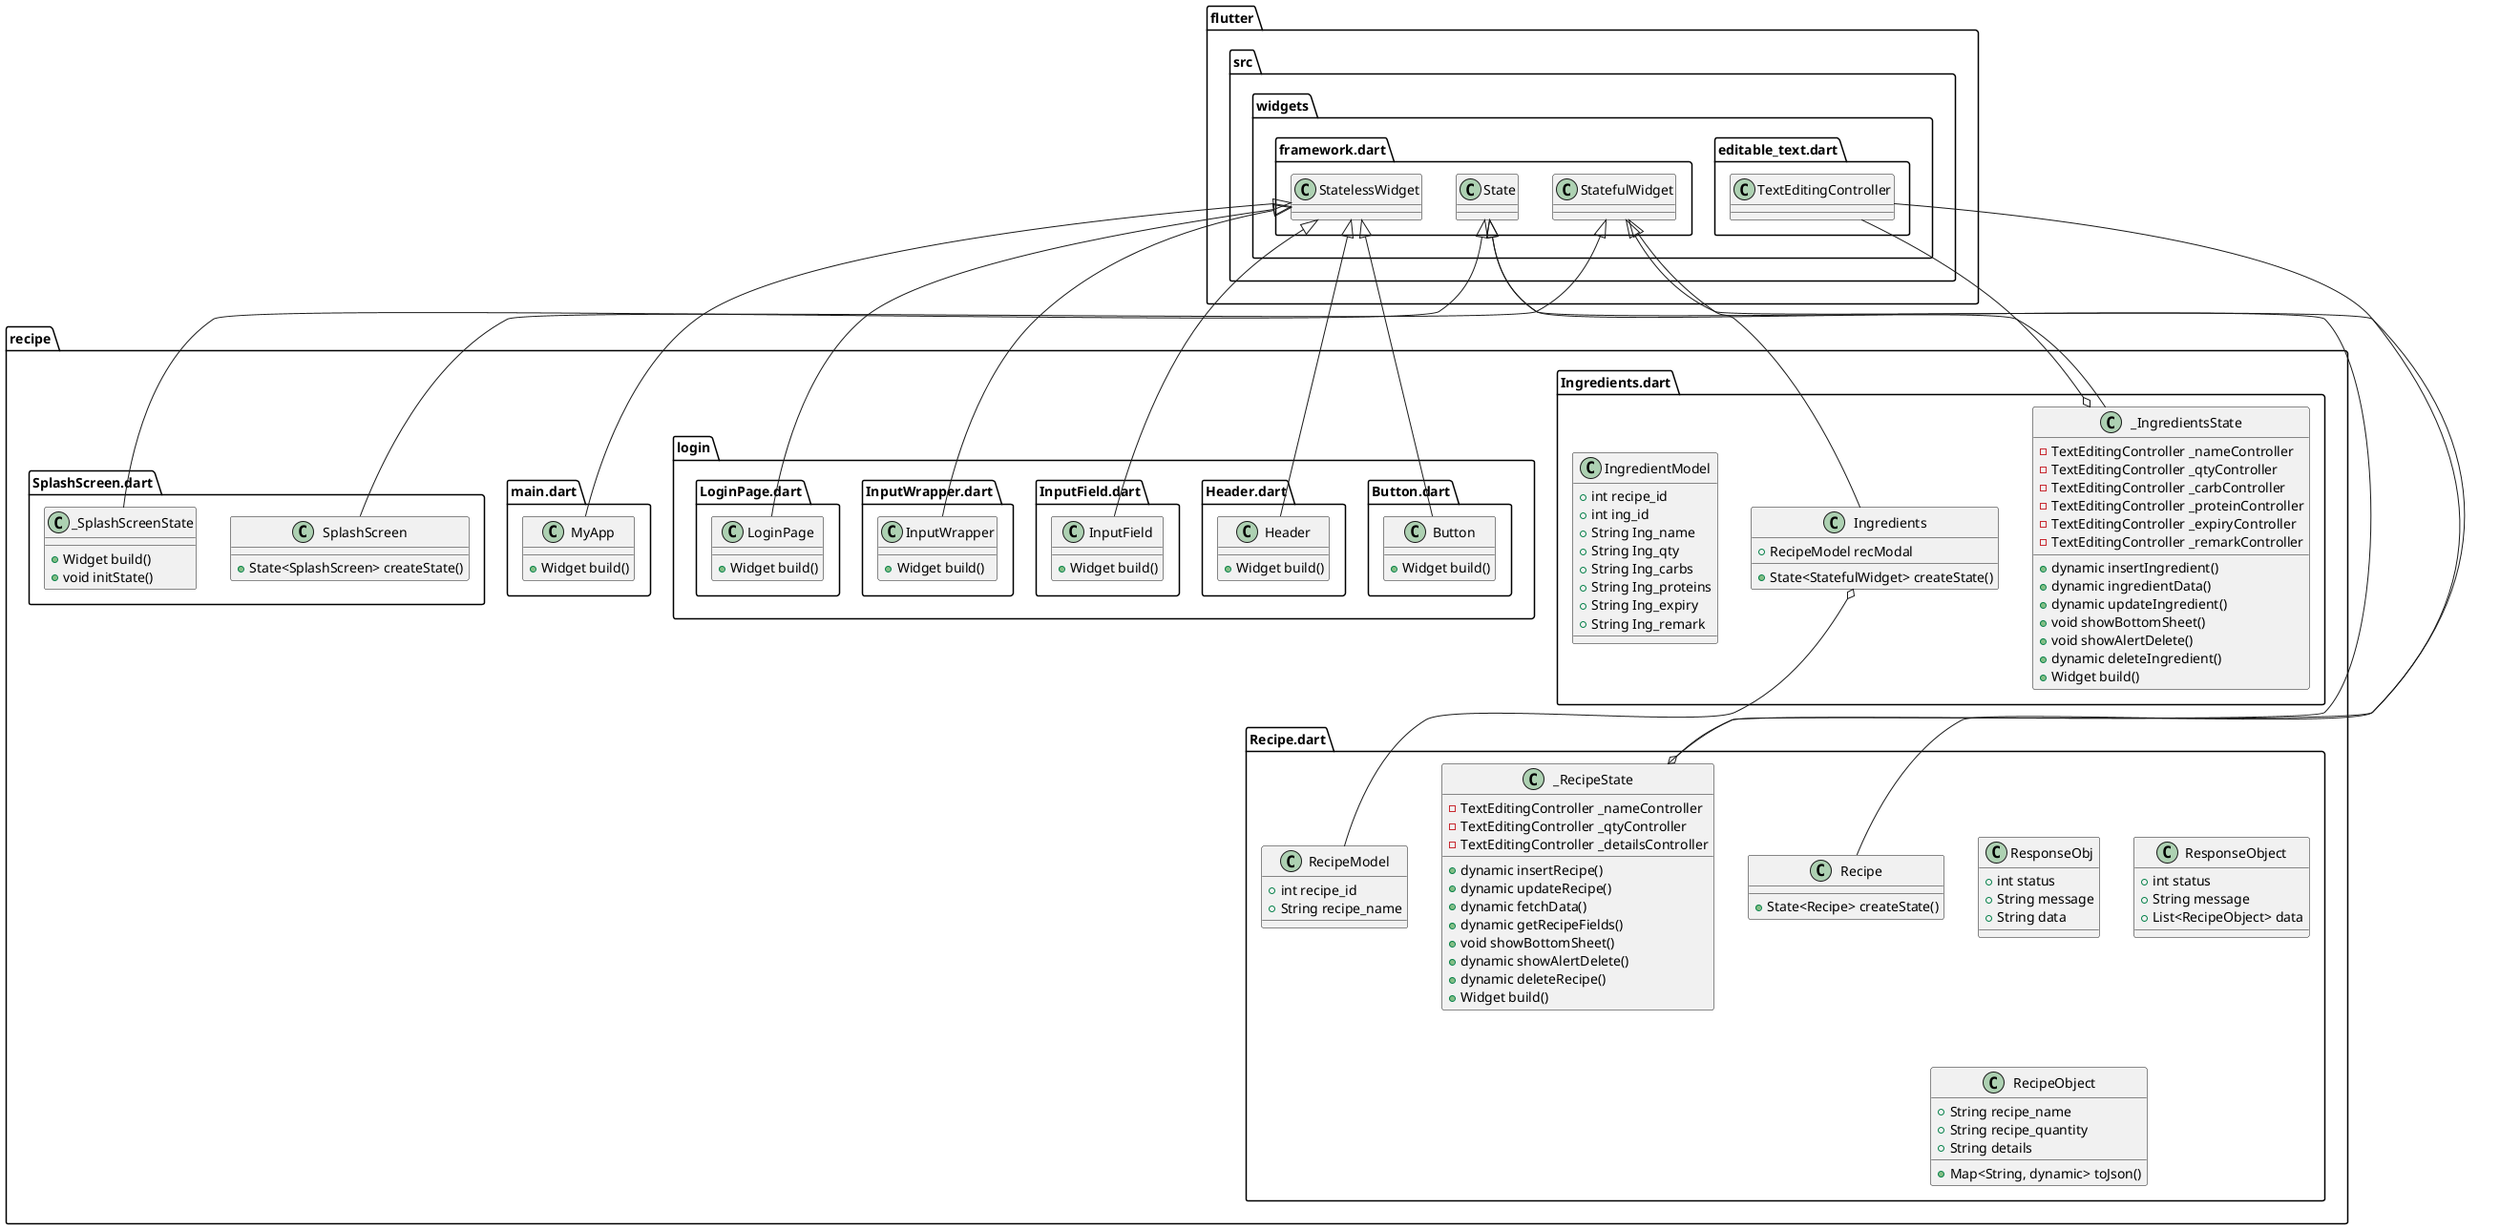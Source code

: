 @startuml
set namespaceSeparator ::

class "recipe::Ingredients.dart::Ingredients" {
  +RecipeModel recModal
  +State<StatefulWidget> createState()
}

"recipe::Ingredients.dart::Ingredients" o-- "recipe::Recipe.dart::RecipeModel"

"flutter::src::widgets::framework.dart::StatefulWidget" <|-- "recipe::Ingredients.dart::Ingredients"

class "recipe::Ingredients.dart::_IngredientsState" {
  -TextEditingController _nameController
  -TextEditingController _qtyController
  -TextEditingController _carbController
  -TextEditingController _proteinController
  -TextEditingController _expiryController
  -TextEditingController _remarkController
  +dynamic insertIngredient()
  +dynamic ingredientData()
  +dynamic updateIngredient()
  +void showBottomSheet()
  +void showAlertDelete()
  +dynamic deleteIngredient()
  +Widget build()
}

"recipe::Ingredients.dart::_IngredientsState" o-- "flutter::src::widgets::editable_text.dart::TextEditingController"
"flutter::src::widgets::framework.dart::State" <|-- "recipe::Ingredients.dart::_IngredientsState"

class "recipe::Ingredients.dart::IngredientModel" {
  +int recipe_id
  +int ing_id
  +String Ing_name
  +String Ing_qty
  +String Ing_carbs
  +String Ing_proteins
  +String Ing_expiry
  +String Ing_remark
}

class "recipe::login::Button.dart::Button" {
  +Widget build()
}

"flutter::src::widgets::framework.dart::StatelessWidget" <|-- "recipe::login::Button.dart::Button"

class "recipe::login::Header.dart::Header" {
  +Widget build()
}

"flutter::src::widgets::framework.dart::StatelessWidget" <|-- "recipe::login::Header.dart::Header"

class "recipe::login::InputField.dart::InputField" {
  +Widget build()
}

"flutter::src::widgets::framework.dart::StatelessWidget" <|-- "recipe::login::InputField.dart::InputField"

class "recipe::login::InputWrapper.dart::InputWrapper" {
  +Widget build()
}

"flutter::src::widgets::framework.dart::StatelessWidget" <|-- "recipe::login::InputWrapper.dart::InputWrapper"

class "recipe::login::LoginPage.dart::LoginPage" {
  +Widget build()
}

"flutter::src::widgets::framework.dart::StatelessWidget" <|-- "recipe::login::LoginPage.dart::LoginPage"

class "recipe::main.dart::MyApp" {
  +Widget build()
}

"flutter::src::widgets::framework.dart::StatelessWidget" <|-- "recipe::main.dart::MyApp"

class "recipe::Recipe.dart::Recipe" {
  +State<Recipe> createState()
}

"flutter::src::widgets::framework.dart::StatefulWidget" <|-- "recipe::Recipe.dart::Recipe"

class "recipe::Recipe.dart::_RecipeState" {
  -TextEditingController _nameController
  -TextEditingController _qtyController
  -TextEditingController _detailsController
  +dynamic insertRecipe()
  +dynamic updateRecipe()
  +dynamic fetchData()
  +dynamic getRecipeFields()
  +void showBottomSheet()
  +dynamic showAlertDelete()
  +dynamic deleteRecipe()
  +Widget build()
}

"recipe::Recipe.dart::_RecipeState" o-- "flutter::src::widgets::editable_text.dart::TextEditingController"
"flutter::src::widgets::framework.dart::State" <|-- "recipe::Recipe.dart::_RecipeState"

class "recipe::Recipe.dart::RecipeModel" {
  +int recipe_id
  +String recipe_name
}

class "recipe::Recipe.dart::ResponseObj" {
  +int status
  +String message
  +String data
}

class "recipe::Recipe.dart::ResponseObject" {
  +int status
  +String message
  +List<RecipeObject> data
}

class "recipe::Recipe.dart::RecipeObject" {
  +String recipe_name
  +String recipe_quantity
  +String details
  +Map<String, dynamic> toJson()
}

class "recipe::SplashScreen.dart::SplashScreen" {
  +State<SplashScreen> createState()
}

"flutter::src::widgets::framework.dart::StatefulWidget" <|-- "recipe::SplashScreen.dart::SplashScreen"

class "recipe::SplashScreen.dart::_SplashScreenState" {
  +Widget build()
  +void initState()
}

"flutter::src::widgets::framework.dart::State" <|-- "recipe::SplashScreen.dart::_SplashScreenState"


@enduml
PS C:\src\projects\recipe>

